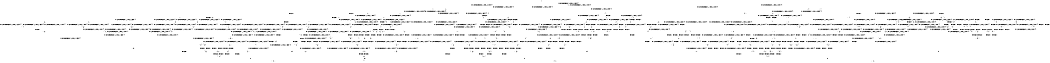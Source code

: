 digraph BCG {
size = "7, 10.5";
center = TRUE;
node [shape = circle];
0 [peripheries = 2];
0 -> 1 [label = "EX !0 !ATOMIC_EXCH_BRANCH (1, +1, TRUE, +0, 2, TRUE) !{0}"];
0 -> 2 [label = "EX !2 !ATOMIC_EXCH_BRANCH (1, +0, TRUE, +0, 1, TRUE) !{0}"];
0 -> 3 [label = "EX !1 !ATOMIC_EXCH_BRANCH (1, +1, TRUE, +0, 3, TRUE) !{0}"];
0 -> 4 [label = "EX !0 !ATOMIC_EXCH_BRANCH (1, +1, TRUE, +0, 2, TRUE) !{0}"];
1 -> 5 [label = "EX !2 !ATOMIC_EXCH_BRANCH (1, +0, TRUE, +0, 1, FALSE) !{0}"];
1 -> 6 [label = "EX !1 !ATOMIC_EXCH_BRANCH (1, +1, TRUE, +0, 3, FALSE) !{0}"];
1 -> 7 [label = "TERMINATE !0"];
2 -> 2 [label = "EX !2 !ATOMIC_EXCH_BRANCH (1, +0, TRUE, +0, 1, TRUE) !{0}"];
2 -> 8 [label = "EX !0 !ATOMIC_EXCH_BRANCH (1, +1, TRUE, +0, 2, TRUE) !{0}"];
2 -> 9 [label = "EX !1 !ATOMIC_EXCH_BRANCH (1, +1, TRUE, +0, 3, TRUE) !{0}"];
2 -> 10 [label = "EX !0 !ATOMIC_EXCH_BRANCH (1, +1, TRUE, +0, 2, TRUE) !{0}"];
3 -> 11 [label = "EX !0 !ATOMIC_EXCH_BRANCH (1, +1, TRUE, +0, 2, FALSE) !{0}"];
3 -> 12 [label = "EX !2 !ATOMIC_EXCH_BRANCH (1, +0, TRUE, +0, 1, FALSE) !{0}"];
3 -> 13 [label = "TERMINATE !1"];
3 -> 14 [label = "EX !0 !ATOMIC_EXCH_BRANCH (1, +1, TRUE, +0, 2, FALSE) !{0}"];
4 -> 15 [label = "EX !2 !ATOMIC_EXCH_BRANCH (1, +0, TRUE, +0, 1, FALSE) !{0}"];
4 -> 16 [label = "EX !1 !ATOMIC_EXCH_BRANCH (1, +1, TRUE, +0, 3, FALSE) !{0}"];
4 -> 17 [label = "TERMINATE !0"];
5 -> 18 [label = "EX !1 !ATOMIC_EXCH_BRANCH (1, +1, TRUE, +0, 3, TRUE) !{0}"];
5 -> 19 [label = "TERMINATE !0"];
5 -> 20 [label = "TERMINATE !2"];
6 -> 21 [label = "EX !1 !ATOMIC_EXCH_BRANCH (1, +0, TRUE, +1, 1, TRUE) !{0}"];
6 -> 22 [label = "EX !2 !ATOMIC_EXCH_BRANCH (1, +0, TRUE, +0, 1, FALSE) !{0}"];
6 -> 23 [label = "TERMINATE !0"];
7 -> 24 [label = "EX !2 !ATOMIC_EXCH_BRANCH (1, +0, TRUE, +0, 1, FALSE) !{1}"];
7 -> 25 [label = "EX !1 !ATOMIC_EXCH_BRANCH (1, +1, TRUE, +0, 3, FALSE) !{1}"];
7 -> 26 [label = "EX !1 !ATOMIC_EXCH_BRANCH (1, +1, TRUE, +0, 3, FALSE) !{1}"];
8 -> 5 [label = "EX !2 !ATOMIC_EXCH_BRANCH (1, +0, TRUE, +0, 1, FALSE) !{0}"];
8 -> 27 [label = "EX !1 !ATOMIC_EXCH_BRANCH (1, +1, TRUE, +0, 3, FALSE) !{0}"];
8 -> 28 [label = "TERMINATE !0"];
9 -> 12 [label = "EX !2 !ATOMIC_EXCH_BRANCH (1, +0, TRUE, +0, 1, FALSE) !{0}"];
9 -> 29 [label = "EX !0 !ATOMIC_EXCH_BRANCH (1, +1, TRUE, +0, 2, FALSE) !{0}"];
9 -> 30 [label = "TERMINATE !1"];
9 -> 31 [label = "EX !0 !ATOMIC_EXCH_BRANCH (1, +1, TRUE, +0, 2, FALSE) !{0}"];
10 -> 15 [label = "EX !2 !ATOMIC_EXCH_BRANCH (1, +0, TRUE, +0, 1, FALSE) !{0}"];
10 -> 32 [label = "EX !1 !ATOMIC_EXCH_BRANCH (1, +1, TRUE, +0, 3, FALSE) !{0}"];
10 -> 33 [label = "TERMINATE !0"];
11 -> 34 [label = "EX !2 !ATOMIC_EXCH_BRANCH (1, +0, TRUE, +0, 1, FALSE) !{0}"];
11 -> 35 [label = "TERMINATE !0"];
11 -> 36 [label = "TERMINATE !1"];
12 -> 18 [label = "EX !0 !ATOMIC_EXCH_BRANCH (1, +1, TRUE, +0, 2, TRUE) !{0}"];
12 -> 37 [label = "TERMINATE !2"];
12 -> 38 [label = "TERMINATE !1"];
12 -> 39 [label = "EX !0 !ATOMIC_EXCH_BRANCH (1, +1, TRUE, +0, 2, TRUE) !{0}"];
13 -> 40 [label = "EX !0 !ATOMIC_EXCH_BRANCH (1, +1, TRUE, +0, 2, FALSE) !{1}"];
13 -> 41 [label = "EX !2 !ATOMIC_EXCH_BRANCH (1, +0, TRUE, +0, 1, FALSE) !{1}"];
14 -> 42 [label = "EX !2 !ATOMIC_EXCH_BRANCH (1, +0, TRUE, +0, 1, FALSE) !{0}"];
14 -> 43 [label = "TERMINATE !0"];
14 -> 44 [label = "TERMINATE !1"];
15 -> 39 [label = "EX !1 !ATOMIC_EXCH_BRANCH (1, +1, TRUE, +0, 3, TRUE) !{0}"];
15 -> 45 [label = "TERMINATE !0"];
15 -> 46 [label = "TERMINATE !2"];
16 -> 47 [label = "EX !1 !ATOMIC_EXCH_BRANCH (1, +0, TRUE, +1, 1, TRUE) !{0}"];
16 -> 48 [label = "EX !2 !ATOMIC_EXCH_BRANCH (1, +0, TRUE, +0, 1, FALSE) !{0}"];
16 -> 49 [label = "TERMINATE !0"];
17 -> 50 [label = "EX !2 !ATOMIC_EXCH_BRANCH (1, +0, TRUE, +0, 1, FALSE) !{1}"];
17 -> 51 [label = "EX !1 !ATOMIC_EXCH_BRANCH (1, +1, TRUE, +0, 3, FALSE) !{1}"];
18 -> 52 [label = "TERMINATE !0"];
18 -> 53 [label = "TERMINATE !2"];
18 -> 54 [label = "TERMINATE !1"];
19 -> 55 [label = "EX !1 !ATOMIC_EXCH_BRANCH (1, +1, TRUE, +0, 3, TRUE) !{1}"];
19 -> 56 [label = "TERMINATE !2"];
19 -> 57 [label = "EX !1 !ATOMIC_EXCH_BRANCH (1, +1, TRUE, +0, 3, TRUE) !{1}"];
20 -> 58 [label = "EX !1 !ATOMIC_EXCH_BRANCH (1, +1, TRUE, +0, 3, TRUE) !{1}"];
20 -> 56 [label = "TERMINATE !0"];
20 -> 59 [label = "EX !1 !ATOMIC_EXCH_BRANCH (1, +1, TRUE, +0, 3, TRUE) !{1}"];
21 -> 60 [label = "EX !1 !ATOMIC_EXCH_BRANCH (1, +1, TRUE, +0, 3, TRUE) !{0}"];
21 -> 61 [label = "EX !2 !ATOMIC_EXCH_BRANCH (1, +0, TRUE, +0, 1, TRUE) !{0}"];
21 -> 62 [label = "TERMINATE !0"];
22 -> 63 [label = "EX !1 !ATOMIC_EXCH_BRANCH (1, +0, TRUE, +1, 1, FALSE) !{0}"];
22 -> 64 [label = "TERMINATE !0"];
22 -> 65 [label = "TERMINATE !2"];
23 -> 66 [label = "EX !2 !ATOMIC_EXCH_BRANCH (1, +0, TRUE, +0, 1, FALSE) !{1}"];
23 -> 67 [label = "EX !1 !ATOMIC_EXCH_BRANCH (1, +0, TRUE, +1, 1, TRUE) !{1}"];
23 -> 68 [label = "EX !1 !ATOMIC_EXCH_BRANCH (1, +0, TRUE, +1, 1, TRUE) !{1}"];
24 -> 55 [label = "EX !1 !ATOMIC_EXCH_BRANCH (1, +1, TRUE, +0, 3, TRUE) !{1}"];
24 -> 56 [label = "TERMINATE !2"];
24 -> 57 [label = "EX !1 !ATOMIC_EXCH_BRANCH (1, +1, TRUE, +0, 3, TRUE) !{1}"];
25 -> 67 [label = "EX !1 !ATOMIC_EXCH_BRANCH (1, +0, TRUE, +1, 1, TRUE) !{1}"];
25 -> 66 [label = "EX !2 !ATOMIC_EXCH_BRANCH (1, +0, TRUE, +0, 1, FALSE) !{1}"];
25 -> 68 [label = "EX !1 !ATOMIC_EXCH_BRANCH (1, +0, TRUE, +1, 1, TRUE) !{1}"];
26 -> 69 [label = "EX !2 !ATOMIC_EXCH_BRANCH (1, +0, TRUE, +0, 1, FALSE) !{1}"];
26 -> 68 [label = "EX !1 !ATOMIC_EXCH_BRANCH (1, +0, TRUE, +1, 1, TRUE) !{1}"];
27 -> 70 [label = "EX !1 !ATOMIC_EXCH_BRANCH (1, +0, TRUE, +1, 1, TRUE) !{0}"];
27 -> 22 [label = "EX !2 !ATOMIC_EXCH_BRANCH (1, +0, TRUE, +0, 1, FALSE) !{0}"];
27 -> 71 [label = "TERMINATE !0"];
28 -> 72 [label = "EX !1 !ATOMIC_EXCH_BRANCH (1, +1, TRUE, +0, 3, FALSE) !{1}"];
28 -> 24 [label = "EX !2 !ATOMIC_EXCH_BRANCH (1, +0, TRUE, +0, 1, FALSE) !{1}"];
28 -> 73 [label = "EX !1 !ATOMIC_EXCH_BRANCH (1, +1, TRUE, +0, 3, FALSE) !{1}"];
29 -> 34 [label = "EX !2 !ATOMIC_EXCH_BRANCH (1, +0, TRUE, +0, 1, FALSE) !{0}"];
29 -> 74 [label = "TERMINATE !0"];
29 -> 75 [label = "TERMINATE !1"];
30 -> 76 [label = "EX !0 !ATOMIC_EXCH_BRANCH (1, +1, TRUE, +0, 2, FALSE) !{1}"];
30 -> 41 [label = "EX !2 !ATOMIC_EXCH_BRANCH (1, +0, TRUE, +0, 1, FALSE) !{1}"];
31 -> 42 [label = "EX !2 !ATOMIC_EXCH_BRANCH (1, +0, TRUE, +0, 1, FALSE) !{0}"];
31 -> 77 [label = "TERMINATE !0"];
31 -> 78 [label = "TERMINATE !1"];
32 -> 79 [label = "EX !1 !ATOMIC_EXCH_BRANCH (1, +0, TRUE, +1, 1, TRUE) !{0}"];
32 -> 48 [label = "EX !2 !ATOMIC_EXCH_BRANCH (1, +0, TRUE, +0, 1, FALSE) !{0}"];
32 -> 80 [label = "TERMINATE !0"];
33 -> 81 [label = "EX !1 !ATOMIC_EXCH_BRANCH (1, +1, TRUE, +0, 3, FALSE) !{1}"];
33 -> 50 [label = "EX !2 !ATOMIC_EXCH_BRANCH (1, +0, TRUE, +0, 1, FALSE) !{1}"];
34 -> 82 [label = "TERMINATE !0"];
34 -> 83 [label = "TERMINATE !2"];
34 -> 84 [label = "TERMINATE !1"];
35 -> 85 [label = "EX !2 !ATOMIC_EXCH_BRANCH (1, +0, TRUE, +0, 1, FALSE) !{1}"];
35 -> 86 [label = "TERMINATE !1"];
36 -> 87 [label = "EX !2 !ATOMIC_EXCH_BRANCH (1, +0, TRUE, +0, 1, FALSE) !{1}"];
36 -> 86 [label = "TERMINATE !0"];
37 -> 58 [label = "EX !0 !ATOMIC_EXCH_BRANCH (1, +1, TRUE, +0, 2, TRUE) !{1}"];
37 -> 88 [label = "TERMINATE !1"];
38 -> 89 [label = "EX !0 !ATOMIC_EXCH_BRANCH (1, +1, TRUE, +0, 2, TRUE) !{1}"];
38 -> 88 [label = "TERMINATE !2"];
39 -> 90 [label = "TERMINATE !0"];
39 -> 91 [label = "TERMINATE !2"];
39 -> 92 [label = "TERMINATE !1"];
40 -> 87 [label = "EX !2 !ATOMIC_EXCH_BRANCH (1, +0, TRUE, +0, 1, FALSE) !{1}"];
40 -> 86 [label = "TERMINATE !0"];
41 -> 89 [label = "EX !0 !ATOMIC_EXCH_BRANCH (1, +1, TRUE, +0, 2, TRUE) !{1}"];
41 -> 88 [label = "TERMINATE !2"];
42 -> 93 [label = "TERMINATE !0"];
42 -> 94 [label = "TERMINATE !2"];
42 -> 95 [label = "TERMINATE !1"];
43 -> 96 [label = "EX !2 !ATOMIC_EXCH_BRANCH (1, +0, TRUE, +0, 1, FALSE) !{1}"];
43 -> 97 [label = "TERMINATE !1"];
44 -> 98 [label = "EX !2 !ATOMIC_EXCH_BRANCH (1, +0, TRUE, +0, 1, FALSE) !{1}"];
44 -> 97 [label = "TERMINATE !0"];
45 -> 99 [label = "EX !1 !ATOMIC_EXCH_BRANCH (1, +1, TRUE, +0, 3, TRUE) !{1}"];
45 -> 100 [label = "TERMINATE !2"];
46 -> 101 [label = "EX !1 !ATOMIC_EXCH_BRANCH (1, +1, TRUE, +0, 3, TRUE) !{1}"];
46 -> 100 [label = "TERMINATE !0"];
47 -> 102 [label = "EX !1 !ATOMIC_EXCH_BRANCH (1, +1, TRUE, +0, 3, TRUE) !{0}"];
47 -> 103 [label = "EX !2 !ATOMIC_EXCH_BRANCH (1, +0, TRUE, +0, 1, TRUE) !{0}"];
47 -> 104 [label = "TERMINATE !0"];
48 -> 105 [label = "EX !1 !ATOMIC_EXCH_BRANCH (1, +0, TRUE, +1, 1, FALSE) !{0}"];
48 -> 106 [label = "TERMINATE !0"];
48 -> 107 [label = "TERMINATE !2"];
49 -> 108 [label = "EX !2 !ATOMIC_EXCH_BRANCH (1, +0, TRUE, +0, 1, FALSE) !{1}"];
49 -> 109 [label = "EX !1 !ATOMIC_EXCH_BRANCH (1, +0, TRUE, +1, 1, TRUE) !{1}"];
50 -> 99 [label = "EX !1 !ATOMIC_EXCH_BRANCH (1, +1, TRUE, +0, 3, TRUE) !{1}"];
50 -> 100 [label = "TERMINATE !2"];
51 -> 109 [label = "EX !1 !ATOMIC_EXCH_BRANCH (1, +0, TRUE, +1, 1, TRUE) !{1}"];
51 -> 108 [label = "EX !2 !ATOMIC_EXCH_BRANCH (1, +0, TRUE, +0, 1, FALSE) !{1}"];
52 -> 110 [label = "TERMINATE !2"];
52 -> 111 [label = "TERMINATE !1"];
53 -> 110 [label = "TERMINATE !0"];
53 -> 112 [label = "TERMINATE !1"];
54 -> 111 [label = "TERMINATE !0"];
54 -> 112 [label = "TERMINATE !2"];
55 -> 110 [label = "TERMINATE !2"];
55 -> 111 [label = "TERMINATE !1"];
56 -> 113 [label = "EX !1 !ATOMIC_EXCH_BRANCH (1, +1, TRUE, +0, 3, TRUE) !{2}"];
57 -> 114 [label = "TERMINATE !2"];
57 -> 115 [label = "TERMINATE !1"];
58 -> 110 [label = "TERMINATE !0"];
58 -> 112 [label = "TERMINATE !1"];
59 -> 114 [label = "TERMINATE !0"];
59 -> 116 [label = "TERMINATE !1"];
60 -> 34 [label = "EX !2 !ATOMIC_EXCH_BRANCH (1, +0, TRUE, +0, 1, FALSE) !{0}"];
60 -> 35 [label = "TERMINATE !0"];
60 -> 36 [label = "TERMINATE !1"];
61 -> 117 [label = "EX !1 !ATOMIC_EXCH_BRANCH (1, +1, TRUE, +0, 3, TRUE) !{0}"];
61 -> 61 [label = "EX !2 !ATOMIC_EXCH_BRANCH (1, +0, TRUE, +0, 1, TRUE) !{0}"];
61 -> 118 [label = "TERMINATE !0"];
62 -> 119 [label = "EX !2 !ATOMIC_EXCH_BRANCH (1, +0, TRUE, +0, 1, TRUE) !{1}"];
62 -> 120 [label = "EX !1 !ATOMIC_EXCH_BRANCH (1, +1, TRUE, +0, 3, TRUE) !{1}"];
62 -> 121 [label = "EX !1 !ATOMIC_EXCH_BRANCH (1, +1, TRUE, +0, 3, TRUE) !{1}"];
63 -> 82 [label = "TERMINATE !0"];
63 -> 83 [label = "TERMINATE !2"];
63 -> 84 [label = "TERMINATE !1"];
64 -> 122 [label = "TERMINATE !2"];
64 -> 123 [label = "EX !1 !ATOMIC_EXCH_BRANCH (1, +0, TRUE, +1, 1, FALSE) !{1}"];
64 -> 124 [label = "EX !1 !ATOMIC_EXCH_BRANCH (1, +0, TRUE, +1, 1, FALSE) !{1}"];
65 -> 122 [label = "TERMINATE !0"];
65 -> 125 [label = "EX !1 !ATOMIC_EXCH_BRANCH (1, +0, TRUE, +1, 1, FALSE) !{1}"];
65 -> 126 [label = "EX !1 !ATOMIC_EXCH_BRANCH (1, +0, TRUE, +1, 1, FALSE) !{1}"];
66 -> 123 [label = "EX !1 !ATOMIC_EXCH_BRANCH (1, +0, TRUE, +1, 1, FALSE) !{1}"];
66 -> 122 [label = "TERMINATE !2"];
66 -> 124 [label = "EX !1 !ATOMIC_EXCH_BRANCH (1, +0, TRUE, +1, 1, FALSE) !{1}"];
67 -> 120 [label = "EX !1 !ATOMIC_EXCH_BRANCH (1, +1, TRUE, +0, 3, TRUE) !{1}"];
67 -> 119 [label = "EX !2 !ATOMIC_EXCH_BRANCH (1, +0, TRUE, +0, 1, TRUE) !{1}"];
67 -> 121 [label = "EX !1 !ATOMIC_EXCH_BRANCH (1, +1, TRUE, +0, 3, TRUE) !{1}"];
68 -> 127 [label = "EX !2 !ATOMIC_EXCH_BRANCH (1, +0, TRUE, +0, 1, TRUE) !{1}"];
68 -> 121 [label = "EX !1 !ATOMIC_EXCH_BRANCH (1, +1, TRUE, +0, 3, TRUE) !{1}"];
69 -> 128 [label = "TERMINATE !2"];
69 -> 124 [label = "EX !1 !ATOMIC_EXCH_BRANCH (1, +0, TRUE, +1, 1, FALSE) !{1}"];
70 -> 117 [label = "EX !1 !ATOMIC_EXCH_BRANCH (1, +1, TRUE, +0, 3, TRUE) !{0}"];
70 -> 61 [label = "EX !2 !ATOMIC_EXCH_BRANCH (1, +0, TRUE, +0, 1, TRUE) !{0}"];
70 -> 118 [label = "TERMINATE !0"];
71 -> 129 [label = "EX !1 !ATOMIC_EXCH_BRANCH (1, +0, TRUE, +1, 1, TRUE) !{1}"];
71 -> 66 [label = "EX !2 !ATOMIC_EXCH_BRANCH (1, +0, TRUE, +0, 1, FALSE) !{1}"];
71 -> 130 [label = "EX !1 !ATOMIC_EXCH_BRANCH (1, +0, TRUE, +1, 1, TRUE) !{1}"];
72 -> 129 [label = "EX !1 !ATOMIC_EXCH_BRANCH (1, +0, TRUE, +1, 1, TRUE) !{1}"];
72 -> 66 [label = "EX !2 !ATOMIC_EXCH_BRANCH (1, +0, TRUE, +0, 1, FALSE) !{1}"];
72 -> 130 [label = "EX !1 !ATOMIC_EXCH_BRANCH (1, +0, TRUE, +1, 1, TRUE) !{1}"];
73 -> 69 [label = "EX !2 !ATOMIC_EXCH_BRANCH (1, +0, TRUE, +0, 1, FALSE) !{1}"];
73 -> 130 [label = "EX !1 !ATOMIC_EXCH_BRANCH (1, +0, TRUE, +1, 1, TRUE) !{1}"];
74 -> 131 [label = "TERMINATE !1"];
74 -> 85 [label = "EX !2 !ATOMIC_EXCH_BRANCH (1, +0, TRUE, +0, 1, FALSE) !{1}"];
75 -> 131 [label = "TERMINATE !0"];
75 -> 87 [label = "EX !2 !ATOMIC_EXCH_BRANCH (1, +0, TRUE, +0, 1, FALSE) !{1}"];
76 -> 87 [label = "EX !2 !ATOMIC_EXCH_BRANCH (1, +0, TRUE, +0, 1, FALSE) !{1}"];
76 -> 131 [label = "TERMINATE !0"];
77 -> 132 [label = "TERMINATE !1"];
77 -> 96 [label = "EX !2 !ATOMIC_EXCH_BRANCH (1, +0, TRUE, +0, 1, FALSE) !{1}"];
78 -> 132 [label = "TERMINATE !0"];
78 -> 98 [label = "EX !2 !ATOMIC_EXCH_BRANCH (1, +0, TRUE, +0, 1, FALSE) !{1}"];
79 -> 133 [label = "EX !1 !ATOMIC_EXCH_BRANCH (1, +1, TRUE, +0, 3, TRUE) !{0}"];
79 -> 103 [label = "EX !2 !ATOMIC_EXCH_BRANCH (1, +0, TRUE, +0, 1, TRUE) !{0}"];
79 -> 134 [label = "TERMINATE !0"];
80 -> 135 [label = "EX !1 !ATOMIC_EXCH_BRANCH (1, +0, TRUE, +1, 1, TRUE) !{1}"];
80 -> 108 [label = "EX !2 !ATOMIC_EXCH_BRANCH (1, +0, TRUE, +0, 1, FALSE) !{1}"];
81 -> 135 [label = "EX !1 !ATOMIC_EXCH_BRANCH (1, +0, TRUE, +1, 1, TRUE) !{1}"];
81 -> 108 [label = "EX !2 !ATOMIC_EXCH_BRANCH (1, +0, TRUE, +0, 1, FALSE) !{1}"];
82 -> 136 [label = "TERMINATE !2"];
82 -> 137 [label = "TERMINATE !1"];
83 -> 136 [label = "TERMINATE !0"];
83 -> 138 [label = "TERMINATE !1"];
84 -> 137 [label = "TERMINATE !0"];
84 -> 138 [label = "TERMINATE !2"];
85 -> 136 [label = "TERMINATE !2"];
85 -> 137 [label = "TERMINATE !1"];
86 -> 139 [label = "EX !2 !ATOMIC_EXCH_BRANCH (1, +0, TRUE, +0, 1, FALSE) !{2}"];
86 -> 140 [label = "EX !2 !ATOMIC_EXCH_BRANCH (1, +0, TRUE, +0, 1, FALSE) !{2}"];
87 -> 137 [label = "TERMINATE !0"];
87 -> 138 [label = "TERMINATE !2"];
88 -> 141 [label = "EX !0 !ATOMIC_EXCH_BRANCH (1, +1, TRUE, +0, 2, TRUE) !{2}"];
89 -> 111 [label = "TERMINATE !0"];
89 -> 112 [label = "TERMINATE !2"];
90 -> 142 [label = "TERMINATE !2"];
90 -> 143 [label = "TERMINATE !1"];
91 -> 142 [label = "TERMINATE !0"];
91 -> 144 [label = "TERMINATE !1"];
92 -> 143 [label = "TERMINATE !0"];
92 -> 144 [label = "TERMINATE !2"];
93 -> 145 [label = "TERMINATE !2"];
93 -> 146 [label = "TERMINATE !1"];
94 -> 145 [label = "TERMINATE !0"];
94 -> 147 [label = "TERMINATE !1"];
95 -> 146 [label = "TERMINATE !0"];
95 -> 147 [label = "TERMINATE !2"];
96 -> 145 [label = "TERMINATE !2"];
96 -> 146 [label = "TERMINATE !1"];
97 -> 148 [label = "EX !2 !ATOMIC_EXCH_BRANCH (1, +0, TRUE, +0, 1, FALSE) !{2}"];
98 -> 146 [label = "TERMINATE !0"];
98 -> 147 [label = "TERMINATE !2"];
99 -> 142 [label = "TERMINATE !2"];
99 -> 143 [label = "TERMINATE !1"];
100 -> 149 [label = "EX !1 !ATOMIC_EXCH_BRANCH (1, +1, TRUE, +0, 3, TRUE) !{2}"];
101 -> 142 [label = "TERMINATE !0"];
101 -> 144 [label = "TERMINATE !1"];
102 -> 42 [label = "EX !2 !ATOMIC_EXCH_BRANCH (1, +0, TRUE, +0, 1, FALSE) !{0}"];
102 -> 43 [label = "TERMINATE !0"];
102 -> 44 [label = "TERMINATE !1"];
103 -> 133 [label = "EX !1 !ATOMIC_EXCH_BRANCH (1, +1, TRUE, +0, 3, TRUE) !{0}"];
103 -> 103 [label = "EX !2 !ATOMIC_EXCH_BRANCH (1, +0, TRUE, +0, 1, TRUE) !{0}"];
103 -> 134 [label = "TERMINATE !0"];
104 -> 150 [label = "EX !2 !ATOMIC_EXCH_BRANCH (1, +0, TRUE, +0, 1, TRUE) !{1}"];
104 -> 151 [label = "EX !1 !ATOMIC_EXCH_BRANCH (1, +1, TRUE, +0, 3, TRUE) !{1}"];
105 -> 93 [label = "TERMINATE !0"];
105 -> 94 [label = "TERMINATE !2"];
105 -> 95 [label = "TERMINATE !1"];
106 -> 152 [label = "TERMINATE !2"];
106 -> 153 [label = "EX !1 !ATOMIC_EXCH_BRANCH (1, +0, TRUE, +1, 1, FALSE) !{1}"];
107 -> 152 [label = "TERMINATE !0"];
107 -> 154 [label = "EX !1 !ATOMIC_EXCH_BRANCH (1, +0, TRUE, +1, 1, FALSE) !{1}"];
108 -> 153 [label = "EX !1 !ATOMIC_EXCH_BRANCH (1, +0, TRUE, +1, 1, FALSE) !{1}"];
108 -> 152 [label = "TERMINATE !2"];
109 -> 151 [label = "EX !1 !ATOMIC_EXCH_BRANCH (1, +1, TRUE, +0, 3, TRUE) !{1}"];
109 -> 150 [label = "EX !2 !ATOMIC_EXCH_BRANCH (1, +0, TRUE, +0, 1, TRUE) !{1}"];
110 -> 155 [label = "TERMINATE !1"];
111 -> 155 [label = "TERMINATE !2"];
112 -> 155 [label = "TERMINATE !0"];
113 -> 155 [label = "TERMINATE !1"];
114 -> 156 [label = "TERMINATE !1"];
115 -> 156 [label = "TERMINATE !2"];
116 -> 156 [label = "TERMINATE !0"];
117 -> 34 [label = "EX !2 !ATOMIC_EXCH_BRANCH (1, +0, TRUE, +0, 1, FALSE) !{0}"];
117 -> 74 [label = "TERMINATE !0"];
117 -> 75 [label = "TERMINATE !1"];
118 -> 157 [label = "EX !1 !ATOMIC_EXCH_BRANCH (1, +1, TRUE, +0, 3, TRUE) !{1}"];
118 -> 119 [label = "EX !2 !ATOMIC_EXCH_BRANCH (1, +0, TRUE, +0, 1, TRUE) !{1}"];
118 -> 158 [label = "EX !1 !ATOMIC_EXCH_BRANCH (1, +1, TRUE, +0, 3, TRUE) !{1}"];
119 -> 157 [label = "EX !1 !ATOMIC_EXCH_BRANCH (1, +1, TRUE, +0, 3, TRUE) !{1}"];
119 -> 119 [label = "EX !2 !ATOMIC_EXCH_BRANCH (1, +0, TRUE, +0, 1, TRUE) !{1}"];
119 -> 158 [label = "EX !1 !ATOMIC_EXCH_BRANCH (1, +1, TRUE, +0, 3, TRUE) !{1}"];
120 -> 85 [label = "EX !2 !ATOMIC_EXCH_BRANCH (1, +0, TRUE, +0, 1, FALSE) !{1}"];
120 -> 86 [label = "TERMINATE !1"];
121 -> 159 [label = "EX !2 !ATOMIC_EXCH_BRANCH (1, +0, TRUE, +0, 1, FALSE) !{1}"];
121 -> 160 [label = "TERMINATE !1"];
122 -> 161 [label = "EX !1 !ATOMIC_EXCH_BRANCH (1, +0, TRUE, +1, 1, FALSE) !{2}"];
123 -> 136 [label = "TERMINATE !2"];
123 -> 137 [label = "TERMINATE !1"];
124 -> 162 [label = "TERMINATE !2"];
124 -> 163 [label = "TERMINATE !1"];
125 -> 136 [label = "TERMINATE !0"];
125 -> 138 [label = "TERMINATE !1"];
126 -> 162 [label = "TERMINATE !0"];
126 -> 164 [label = "TERMINATE !1"];
127 -> 127 [label = "EX !2 !ATOMIC_EXCH_BRANCH (1, +0, TRUE, +0, 1, TRUE) !{1}"];
127 -> 158 [label = "EX !1 !ATOMIC_EXCH_BRANCH (1, +1, TRUE, +0, 3, TRUE) !{1}"];
128 -> 165 [label = "EX !1 !ATOMIC_EXCH_BRANCH (1, +0, TRUE, +1, 1, FALSE) !{2}"];
129 -> 157 [label = "EX !1 !ATOMIC_EXCH_BRANCH (1, +1, TRUE, +0, 3, TRUE) !{1}"];
129 -> 119 [label = "EX !2 !ATOMIC_EXCH_BRANCH (1, +0, TRUE, +0, 1, TRUE) !{1}"];
129 -> 158 [label = "EX !1 !ATOMIC_EXCH_BRANCH (1, +1, TRUE, +0, 3, TRUE) !{1}"];
130 -> 127 [label = "EX !2 !ATOMIC_EXCH_BRANCH (1, +0, TRUE, +0, 1, TRUE) !{1}"];
130 -> 158 [label = "EX !1 !ATOMIC_EXCH_BRANCH (1, +1, TRUE, +0, 3, TRUE) !{1}"];
131 -> 139 [label = "EX !2 !ATOMIC_EXCH_BRANCH (1, +0, TRUE, +0, 1, FALSE) !{2}"];
131 -> 140 [label = "EX !2 !ATOMIC_EXCH_BRANCH (1, +0, TRUE, +0, 1, FALSE) !{2}"];
132 -> 148 [label = "EX !2 !ATOMIC_EXCH_BRANCH (1, +0, TRUE, +0, 1, FALSE) !{2}"];
133 -> 42 [label = "EX !2 !ATOMIC_EXCH_BRANCH (1, +0, TRUE, +0, 1, FALSE) !{0}"];
133 -> 77 [label = "TERMINATE !0"];
133 -> 78 [label = "TERMINATE !1"];
134 -> 166 [label = "EX !1 !ATOMIC_EXCH_BRANCH (1, +1, TRUE, +0, 3, TRUE) !{1}"];
134 -> 150 [label = "EX !2 !ATOMIC_EXCH_BRANCH (1, +0, TRUE, +0, 1, TRUE) !{1}"];
135 -> 166 [label = "EX !1 !ATOMIC_EXCH_BRANCH (1, +1, TRUE, +0, 3, TRUE) !{1}"];
135 -> 150 [label = "EX !2 !ATOMIC_EXCH_BRANCH (1, +0, TRUE, +0, 1, TRUE) !{1}"];
136 -> 167 [label = "TERMINATE !1"];
137 -> 167 [label = "TERMINATE !2"];
138 -> 167 [label = "TERMINATE !0"];
139 -> 167 [label = "TERMINATE !2"];
140 -> 168 [label = "TERMINATE !2"];
141 -> 155 [label = "TERMINATE !0"];
142 -> 169 [label = "TERMINATE !1"];
143 -> 169 [label = "TERMINATE !2"];
144 -> 169 [label = "TERMINATE !0"];
145 -> 170 [label = "TERMINATE !1"];
146 -> 170 [label = "TERMINATE !2"];
147 -> 170 [label = "TERMINATE !0"];
148 -> 170 [label = "TERMINATE !2"];
149 -> 169 [label = "TERMINATE !1"];
150 -> 166 [label = "EX !1 !ATOMIC_EXCH_BRANCH (1, +1, TRUE, +0, 3, TRUE) !{1}"];
150 -> 150 [label = "EX !2 !ATOMIC_EXCH_BRANCH (1, +0, TRUE, +0, 1, TRUE) !{1}"];
151 -> 96 [label = "EX !2 !ATOMIC_EXCH_BRANCH (1, +0, TRUE, +0, 1, FALSE) !{1}"];
151 -> 97 [label = "TERMINATE !1"];
152 -> 171 [label = "EX !1 !ATOMIC_EXCH_BRANCH (1, +0, TRUE, +1, 1, FALSE) !{2}"];
153 -> 145 [label = "TERMINATE !2"];
153 -> 146 [label = "TERMINATE !1"];
154 -> 145 [label = "TERMINATE !0"];
154 -> 147 [label = "TERMINATE !1"];
155 -> 172 [label = "exit"];
156 -> 173 [label = "exit"];
157 -> 85 [label = "EX !2 !ATOMIC_EXCH_BRANCH (1, +0, TRUE, +0, 1, FALSE) !{1}"];
157 -> 131 [label = "TERMINATE !1"];
158 -> 159 [label = "EX !2 !ATOMIC_EXCH_BRANCH (1, +0, TRUE, +0, 1, FALSE) !{1}"];
158 -> 174 [label = "TERMINATE !1"];
159 -> 162 [label = "TERMINATE !2"];
159 -> 163 [label = "TERMINATE !1"];
160 -> 175 [label = "EX !2 !ATOMIC_EXCH_BRANCH (1, +0, TRUE, +0, 1, FALSE) !{2}"];
161 -> 167 [label = "TERMINATE !1"];
162 -> 176 [label = "TERMINATE !1"];
163 -> 176 [label = "TERMINATE !2"];
164 -> 176 [label = "TERMINATE !0"];
165 -> 176 [label = "TERMINATE !1"];
166 -> 96 [label = "EX !2 !ATOMIC_EXCH_BRANCH (1, +0, TRUE, +0, 1, FALSE) !{1}"];
166 -> 132 [label = "TERMINATE !1"];
167 -> 172 [label = "exit"];
168 -> 177 [label = "exit"];
169 -> 178 [label = "exit"];
170 -> 178 [label = "exit"];
171 -> 170 [label = "TERMINATE !1"];
174 -> 175 [label = "EX !2 !ATOMIC_EXCH_BRANCH (1, +0, TRUE, +0, 1, FALSE) !{2}"];
175 -> 176 [label = "TERMINATE !2"];
176 -> 173 [label = "exit"];
}
